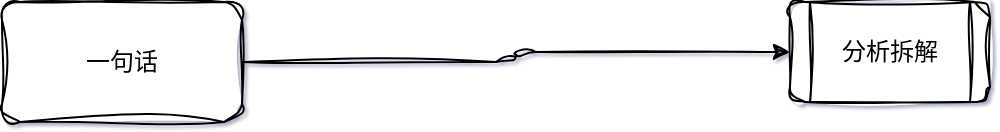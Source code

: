 <mxfile version="26.0.14">
  <diagram id="C5RBs43oDa-KdzZeNtuy" name="Page-1">
    <mxGraphModel dx="3266" dy="918" grid="1" gridSize="10" guides="1" tooltips="1" connect="1" arrows="1" fold="1" page="1" pageScale="1" pageWidth="1600" pageHeight="1200" math="0" shadow="1">
      <root>
        <mxCell id="WIyWlLk6GJQsqaUBKTNV-0" />
        <mxCell id="WIyWlLk6GJQsqaUBKTNV-1" parent="WIyWlLk6GJQsqaUBKTNV-0" />
        <mxCell id="-rFQiniK5WiwUQP147ra-7" style="edgeStyle=orthogonalEdgeStyle;rounded=1;orthogonalLoop=1;jettySize=auto;html=1;exitX=1;exitY=0.5;exitDx=0;exitDy=0;entryX=0;entryY=0.5;entryDx=0;entryDy=0;sketch=1;curveFitting=1;jiggle=2;labelBackgroundColor=none;fontColor=default;" parent="WIyWlLk6GJQsqaUBKTNV-1" source="-rFQiniK5WiwUQP147ra-1" target="-rFQiniK5WiwUQP147ra-6" edge="1">
          <mxGeometry relative="1" as="geometry" />
        </mxCell>
        <mxCell id="-rFQiniK5WiwUQP147ra-1" value="一句话" style="rounded=1;whiteSpace=wrap;html=1;sketch=1;curveFitting=1;jiggle=2;labelBackgroundColor=none;" parent="WIyWlLk6GJQsqaUBKTNV-1" vertex="1">
          <mxGeometry x="-30" y="290" width="120" height="60" as="geometry" />
        </mxCell>
        <mxCell id="-rFQiniK5WiwUQP147ra-6" value="分析拆解" style="shape=process;whiteSpace=wrap;html=1;backgroundOutline=1;sketch=1;curveFitting=1;jiggle=2;labelBackgroundColor=none;rounded=1;" parent="WIyWlLk6GJQsqaUBKTNV-1" vertex="1">
          <mxGeometry x="364" y="290" width="100" height="50" as="geometry" />
        </mxCell>
      </root>
    </mxGraphModel>
  </diagram>
</mxfile>
